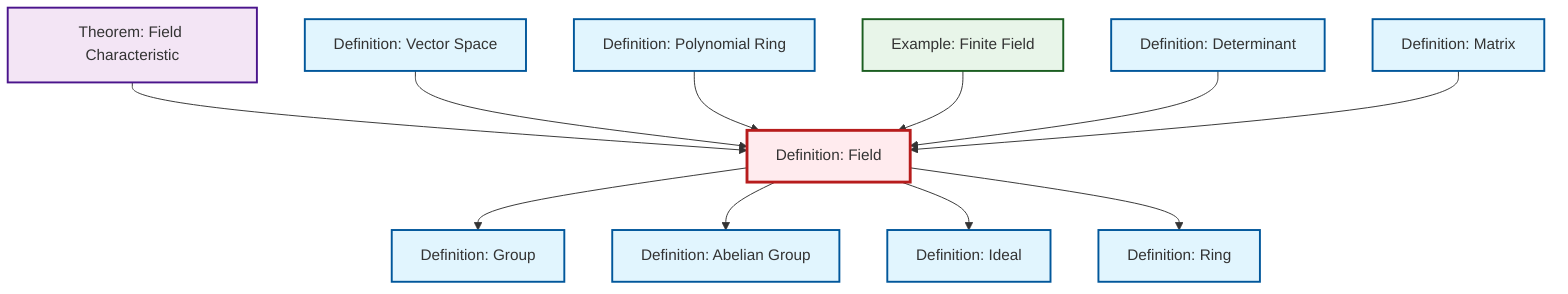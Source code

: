 graph TD
    classDef definition fill:#e1f5fe,stroke:#01579b,stroke-width:2px
    classDef theorem fill:#f3e5f5,stroke:#4a148c,stroke-width:2px
    classDef axiom fill:#fff3e0,stroke:#e65100,stroke-width:2px
    classDef example fill:#e8f5e9,stroke:#1b5e20,stroke-width:2px
    classDef current fill:#ffebee,stroke:#b71c1c,stroke-width:3px
    def-determinant["Definition: Determinant"]:::definition
    def-matrix["Definition: Matrix"]:::definition
    def-vector-space["Definition: Vector Space"]:::definition
    def-ring["Definition: Ring"]:::definition
    def-abelian-group["Definition: Abelian Group"]:::definition
    def-field["Definition: Field"]:::definition
    ex-finite-field["Example: Finite Field"]:::example
    def-ideal["Definition: Ideal"]:::definition
    def-group["Definition: Group"]:::definition
    thm-field-characteristic["Theorem: Field Characteristic"]:::theorem
    def-polynomial-ring["Definition: Polynomial Ring"]:::definition
    def-field --> def-group
    thm-field-characteristic --> def-field
    def-field --> def-abelian-group
    def-vector-space --> def-field
    def-polynomial-ring --> def-field
    ex-finite-field --> def-field
    def-determinant --> def-field
    def-field --> def-ideal
    def-field --> def-ring
    def-matrix --> def-field
    class def-field current